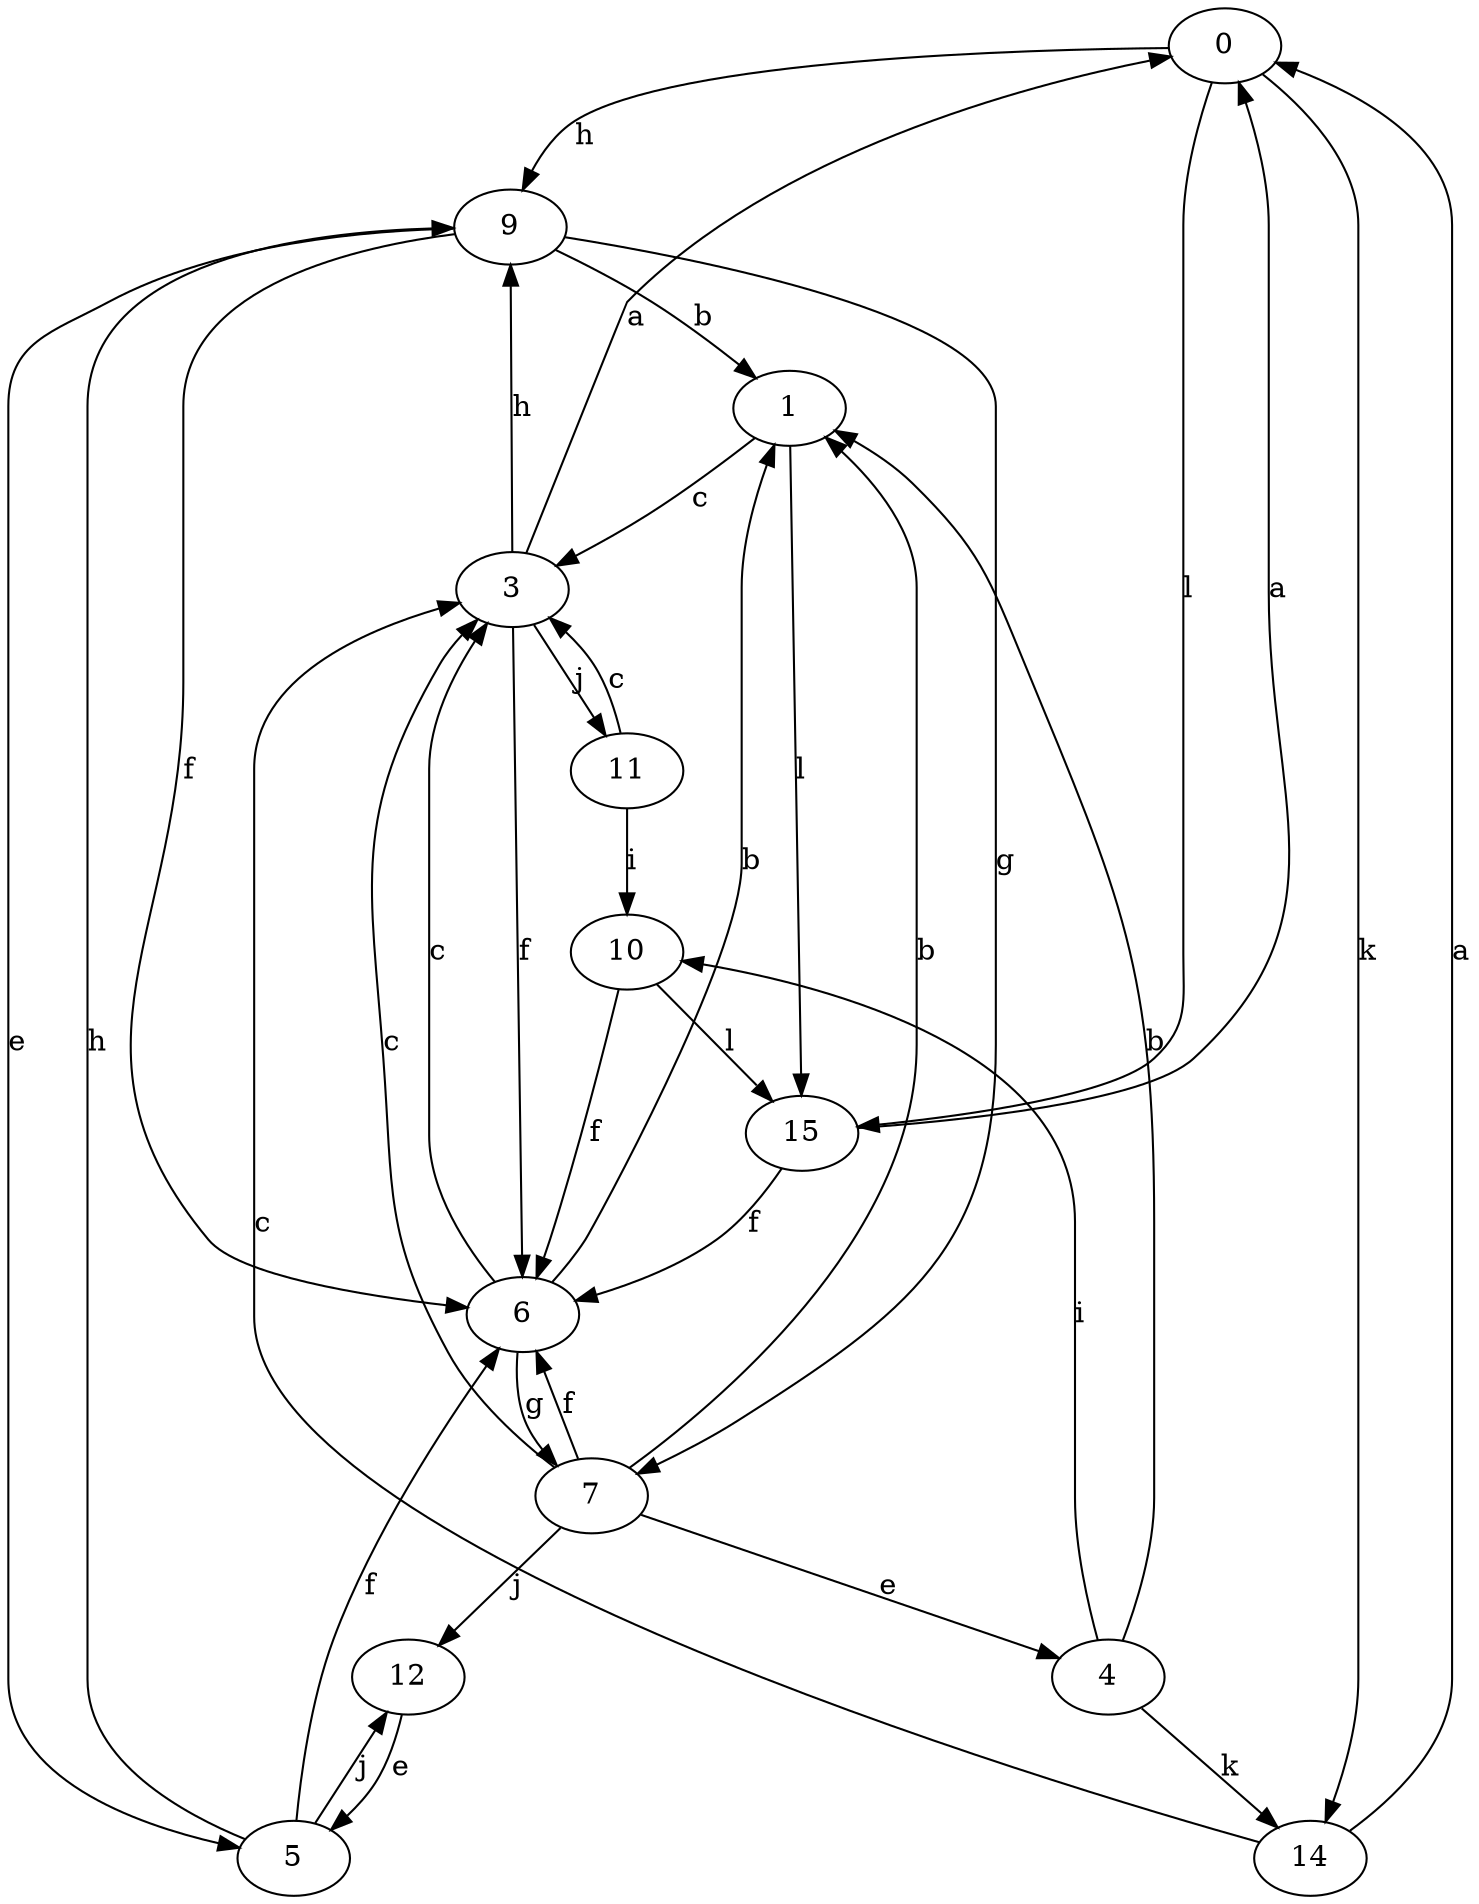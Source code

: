strict digraph  {
0;
1;
3;
4;
5;
6;
7;
9;
10;
11;
12;
14;
15;
0 -> 9  [label=h];
0 -> 14  [label=k];
0 -> 15  [label=l];
1 -> 3  [label=c];
1 -> 15  [label=l];
3 -> 0  [label=a];
3 -> 6  [label=f];
3 -> 9  [label=h];
3 -> 11  [label=j];
4 -> 1  [label=b];
4 -> 10  [label=i];
4 -> 14  [label=k];
5 -> 6  [label=f];
5 -> 9  [label=h];
5 -> 12  [label=j];
6 -> 1  [label=b];
6 -> 3  [label=c];
6 -> 7  [label=g];
7 -> 1  [label=b];
7 -> 3  [label=c];
7 -> 4  [label=e];
7 -> 6  [label=f];
7 -> 12  [label=j];
9 -> 1  [label=b];
9 -> 5  [label=e];
9 -> 6  [label=f];
9 -> 7  [label=g];
10 -> 6  [label=f];
10 -> 15  [label=l];
11 -> 3  [label=c];
11 -> 10  [label=i];
12 -> 5  [label=e];
14 -> 0  [label=a];
14 -> 3  [label=c];
15 -> 0  [label=a];
15 -> 6  [label=f];
}
